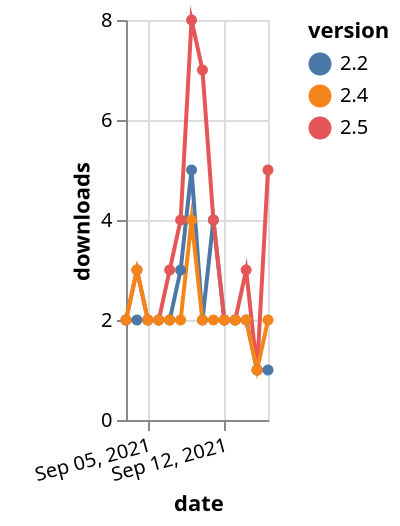 {"$schema": "https://vega.github.io/schema/vega-lite/v5.json", "description": "A simple bar chart with embedded data.", "data": {"values": [{"date": "2021-09-03", "total": 2847, "delta": 2, "version": "2.2"}, {"date": "2021-09-04", "total": 2849, "delta": 2, "version": "2.2"}, {"date": "2021-09-05", "total": 2851, "delta": 2, "version": "2.2"}, {"date": "2021-09-06", "total": 2853, "delta": 2, "version": "2.2"}, {"date": "2021-09-07", "total": 2855, "delta": 2, "version": "2.2"}, {"date": "2021-09-08", "total": 2858, "delta": 3, "version": "2.2"}, {"date": "2021-09-09", "total": 2863, "delta": 5, "version": "2.2"}, {"date": "2021-09-10", "total": 2865, "delta": 2, "version": "2.2"}, {"date": "2021-09-11", "total": 2869, "delta": 4, "version": "2.2"}, {"date": "2021-09-12", "total": 2871, "delta": 2, "version": "2.2"}, {"date": "2021-09-13", "total": 2873, "delta": 2, "version": "2.2"}, {"date": "2021-09-14", "total": 2875, "delta": 2, "version": "2.2"}, {"date": "2021-09-15", "total": 2876, "delta": 1, "version": "2.2"}, {"date": "2021-09-16", "total": 2877, "delta": 1, "version": "2.2"}, {"date": "2021-09-03", "total": 2208, "delta": 2, "version": "2.5"}, {"date": "2021-09-04", "total": 2211, "delta": 3, "version": "2.5"}, {"date": "2021-09-05", "total": 2213, "delta": 2, "version": "2.5"}, {"date": "2021-09-06", "total": 2215, "delta": 2, "version": "2.5"}, {"date": "2021-09-07", "total": 2218, "delta": 3, "version": "2.5"}, {"date": "2021-09-08", "total": 2222, "delta": 4, "version": "2.5"}, {"date": "2021-09-09", "total": 2230, "delta": 8, "version": "2.5"}, {"date": "2021-09-10", "total": 2237, "delta": 7, "version": "2.5"}, {"date": "2021-09-11", "total": 2241, "delta": 4, "version": "2.5"}, {"date": "2021-09-12", "total": 2243, "delta": 2, "version": "2.5"}, {"date": "2021-09-13", "total": 2245, "delta": 2, "version": "2.5"}, {"date": "2021-09-14", "total": 2248, "delta": 3, "version": "2.5"}, {"date": "2021-09-15", "total": 2249, "delta": 1, "version": "2.5"}, {"date": "2021-09-16", "total": 2254, "delta": 5, "version": "2.5"}, {"date": "2021-09-03", "total": 2752, "delta": 2, "version": "2.4"}, {"date": "2021-09-04", "total": 2755, "delta": 3, "version": "2.4"}, {"date": "2021-09-05", "total": 2757, "delta": 2, "version": "2.4"}, {"date": "2021-09-06", "total": 2759, "delta": 2, "version": "2.4"}, {"date": "2021-09-07", "total": 2761, "delta": 2, "version": "2.4"}, {"date": "2021-09-08", "total": 2763, "delta": 2, "version": "2.4"}, {"date": "2021-09-09", "total": 2767, "delta": 4, "version": "2.4"}, {"date": "2021-09-10", "total": 2769, "delta": 2, "version": "2.4"}, {"date": "2021-09-11", "total": 2771, "delta": 2, "version": "2.4"}, {"date": "2021-09-12", "total": 2773, "delta": 2, "version": "2.4"}, {"date": "2021-09-13", "total": 2775, "delta": 2, "version": "2.4"}, {"date": "2021-09-14", "total": 2777, "delta": 2, "version": "2.4"}, {"date": "2021-09-15", "total": 2778, "delta": 1, "version": "2.4"}, {"date": "2021-09-16", "total": 2780, "delta": 2, "version": "2.4"}]}, "width": "container", "mark": {"type": "line", "point": {"filled": true}}, "encoding": {"x": {"field": "date", "type": "temporal", "timeUnit": "yearmonthdate", "title": "date", "axis": {"labelAngle": -15}}, "y": {"field": "delta", "type": "quantitative", "title": "downloads"}, "color": {"field": "version", "type": "nominal"}, "tooltip": {"field": "delta"}}}